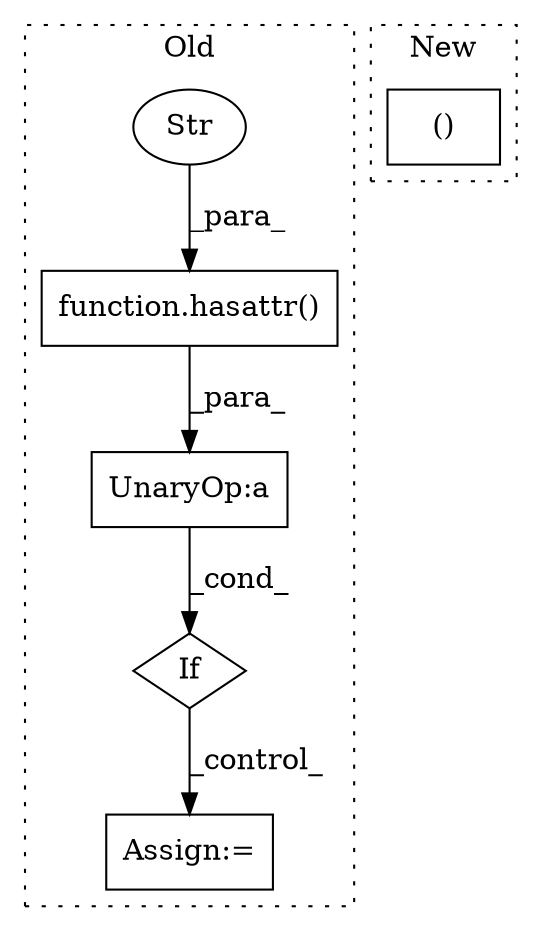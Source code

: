 digraph G {
subgraph cluster0 {
1 [label="function.hasattr()" a="75" s="8995,9015" l="8,1" shape="box"];
3 [label="Str" a="66" s="9009" l="6" shape="ellipse"];
4 [label="If" a="96" s="8988" l="3" shape="diamond"];
5 [label="Assign:=" a="68" s="9043" l="3" shape="box"];
6 [label="UnaryOp:a" a="61" s="8991" l="25" shape="box"];
label = "Old";
style="dotted";
}
subgraph cluster1 {
2 [label="()" a="54" s="8612" l="8" shape="box"];
label = "New";
style="dotted";
}
1 -> 6 [label="_para_"];
3 -> 1 [label="_para_"];
4 -> 5 [label="_control_"];
6 -> 4 [label="_cond_"];
}